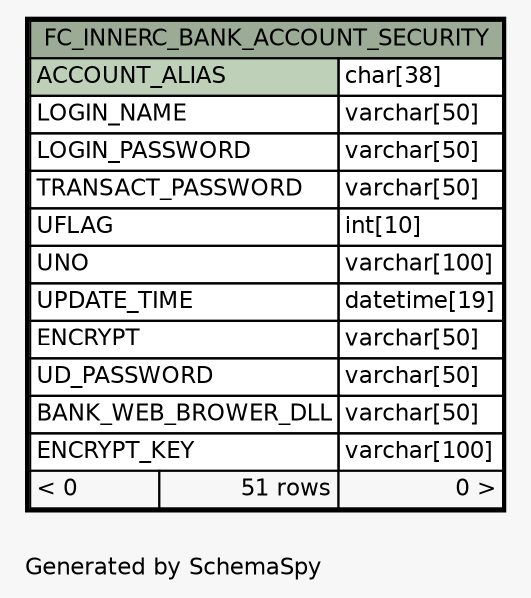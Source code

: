 // dot 2.26.0 on Linux 2.6.32-504.8.1.el6.x86_64
// SchemaSpy rev 590
digraph "oneDegreeRelationshipsDiagram" {
  graph [
    rankdir="RL"
    bgcolor="#f7f7f7"
    label="\nGenerated by SchemaSpy"
    labeljust="l"
    nodesep="0.18"
    ranksep="0.46"
    fontname="Helvetica"
    fontsize="11"
  ];
  node [
    fontname="Helvetica"
    fontsize="11"
    shape="plaintext"
  ];
  edge [
    arrowsize="0.8"
  ];
  "FC_INNERC_BANK_ACCOUNT_SECURITY" [
    label=<
    <TABLE BORDER="2" CELLBORDER="1" CELLSPACING="0" BGCOLOR="#ffffff">
      <TR><TD COLSPAN="3" BGCOLOR="#9bab96" ALIGN="CENTER">FC_INNERC_BANK_ACCOUNT_SECURITY</TD></TR>
      <TR><TD PORT="ACCOUNT_ALIAS" COLSPAN="2" BGCOLOR="#bed1b8" ALIGN="LEFT">ACCOUNT_ALIAS</TD><TD PORT="ACCOUNT_ALIAS.type" ALIGN="LEFT">char[38]</TD></TR>
      <TR><TD PORT="LOGIN_NAME" COLSPAN="2" ALIGN="LEFT">LOGIN_NAME</TD><TD PORT="LOGIN_NAME.type" ALIGN="LEFT">varchar[50]</TD></TR>
      <TR><TD PORT="LOGIN_PASSWORD" COLSPAN="2" ALIGN="LEFT">LOGIN_PASSWORD</TD><TD PORT="LOGIN_PASSWORD.type" ALIGN="LEFT">varchar[50]</TD></TR>
      <TR><TD PORT="TRANSACT_PASSWORD" COLSPAN="2" ALIGN="LEFT">TRANSACT_PASSWORD</TD><TD PORT="TRANSACT_PASSWORD.type" ALIGN="LEFT">varchar[50]</TD></TR>
      <TR><TD PORT="UFLAG" COLSPAN="2" ALIGN="LEFT">UFLAG</TD><TD PORT="UFLAG.type" ALIGN="LEFT">int[10]</TD></TR>
      <TR><TD PORT="UNO" COLSPAN="2" ALIGN="LEFT">UNO</TD><TD PORT="UNO.type" ALIGN="LEFT">varchar[100]</TD></TR>
      <TR><TD PORT="UPDATE_TIME" COLSPAN="2" ALIGN="LEFT">UPDATE_TIME</TD><TD PORT="UPDATE_TIME.type" ALIGN="LEFT">datetime[19]</TD></TR>
      <TR><TD PORT="ENCRYPT" COLSPAN="2" ALIGN="LEFT">ENCRYPT</TD><TD PORT="ENCRYPT.type" ALIGN="LEFT">varchar[50]</TD></TR>
      <TR><TD PORT="UD_PASSWORD" COLSPAN="2" ALIGN="LEFT">UD_PASSWORD</TD><TD PORT="UD_PASSWORD.type" ALIGN="LEFT">varchar[50]</TD></TR>
      <TR><TD PORT="BANK_WEB_BROWER_DLL" COLSPAN="2" ALIGN="LEFT">BANK_WEB_BROWER_DLL</TD><TD PORT="BANK_WEB_BROWER_DLL.type" ALIGN="LEFT">varchar[50]</TD></TR>
      <TR><TD PORT="ENCRYPT_KEY" COLSPAN="2" ALIGN="LEFT">ENCRYPT_KEY</TD><TD PORT="ENCRYPT_KEY.type" ALIGN="LEFT">varchar[100]</TD></TR>
      <TR><TD ALIGN="LEFT" BGCOLOR="#f7f7f7">&lt; 0</TD><TD ALIGN="RIGHT" BGCOLOR="#f7f7f7">51 rows</TD><TD ALIGN="RIGHT" BGCOLOR="#f7f7f7">0 &gt;</TD></TR>
    </TABLE>>
    URL="FC_INNERC_BANK_ACCOUNT_SECURITY.html"
    tooltip="FC_INNERC_BANK_ACCOUNT_SECURITY"
  ];
}
